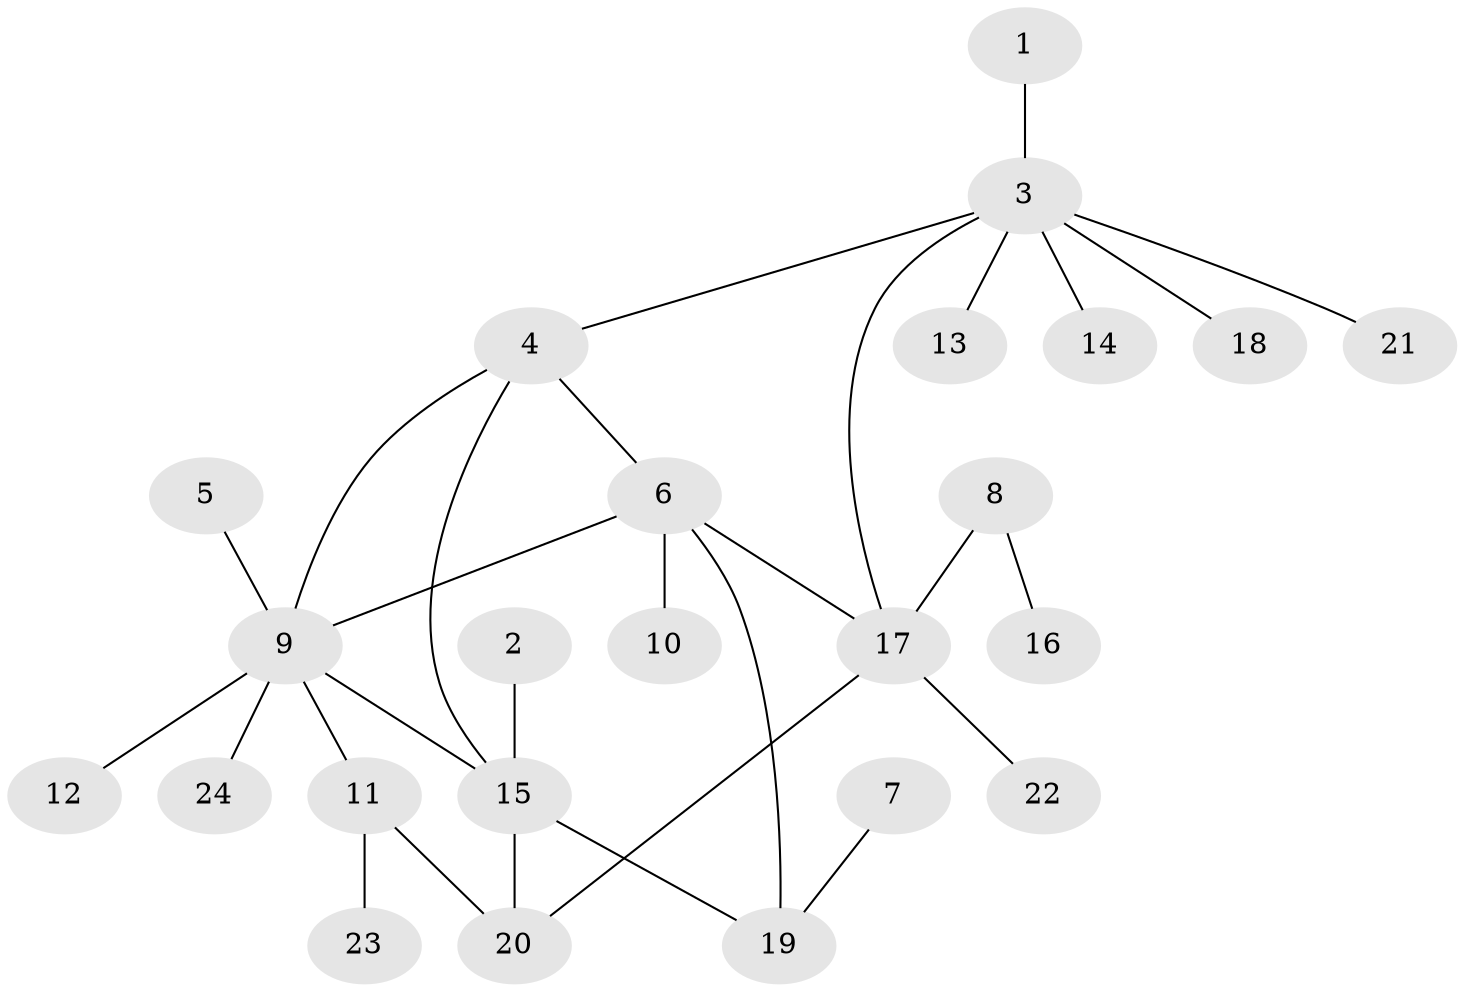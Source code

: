 // original degree distribution, {6: 0.041666666666666664, 9: 0.041666666666666664, 5: 0.041666666666666664, 3: 0.08333333333333333, 8: 0.020833333333333332, 7: 0.020833333333333332, 1: 0.6875, 2: 0.041666666666666664, 4: 0.020833333333333332}
// Generated by graph-tools (version 1.1) at 2025/02/03/09/25 03:02:38]
// undirected, 24 vertices, 29 edges
graph export_dot {
graph [start="1"]
  node [color=gray90,style=filled];
  1;
  2;
  3;
  4;
  5;
  6;
  7;
  8;
  9;
  10;
  11;
  12;
  13;
  14;
  15;
  16;
  17;
  18;
  19;
  20;
  21;
  22;
  23;
  24;
  1 -- 3 [weight=1.0];
  2 -- 15 [weight=1.0];
  3 -- 4 [weight=1.0];
  3 -- 13 [weight=1.0];
  3 -- 14 [weight=1.0];
  3 -- 17 [weight=1.0];
  3 -- 18 [weight=1.0];
  3 -- 21 [weight=1.0];
  4 -- 6 [weight=1.0];
  4 -- 9 [weight=1.0];
  4 -- 15 [weight=1.0];
  5 -- 9 [weight=1.0];
  6 -- 9 [weight=1.0];
  6 -- 10 [weight=1.0];
  6 -- 17 [weight=1.0];
  6 -- 19 [weight=1.0];
  7 -- 19 [weight=1.0];
  8 -- 16 [weight=1.0];
  8 -- 17 [weight=1.0];
  9 -- 11 [weight=1.0];
  9 -- 12 [weight=1.0];
  9 -- 15 [weight=2.0];
  9 -- 24 [weight=1.0];
  11 -- 20 [weight=1.0];
  11 -- 23 [weight=1.0];
  15 -- 19 [weight=1.0];
  15 -- 20 [weight=1.0];
  17 -- 20 [weight=1.0];
  17 -- 22 [weight=1.0];
}
